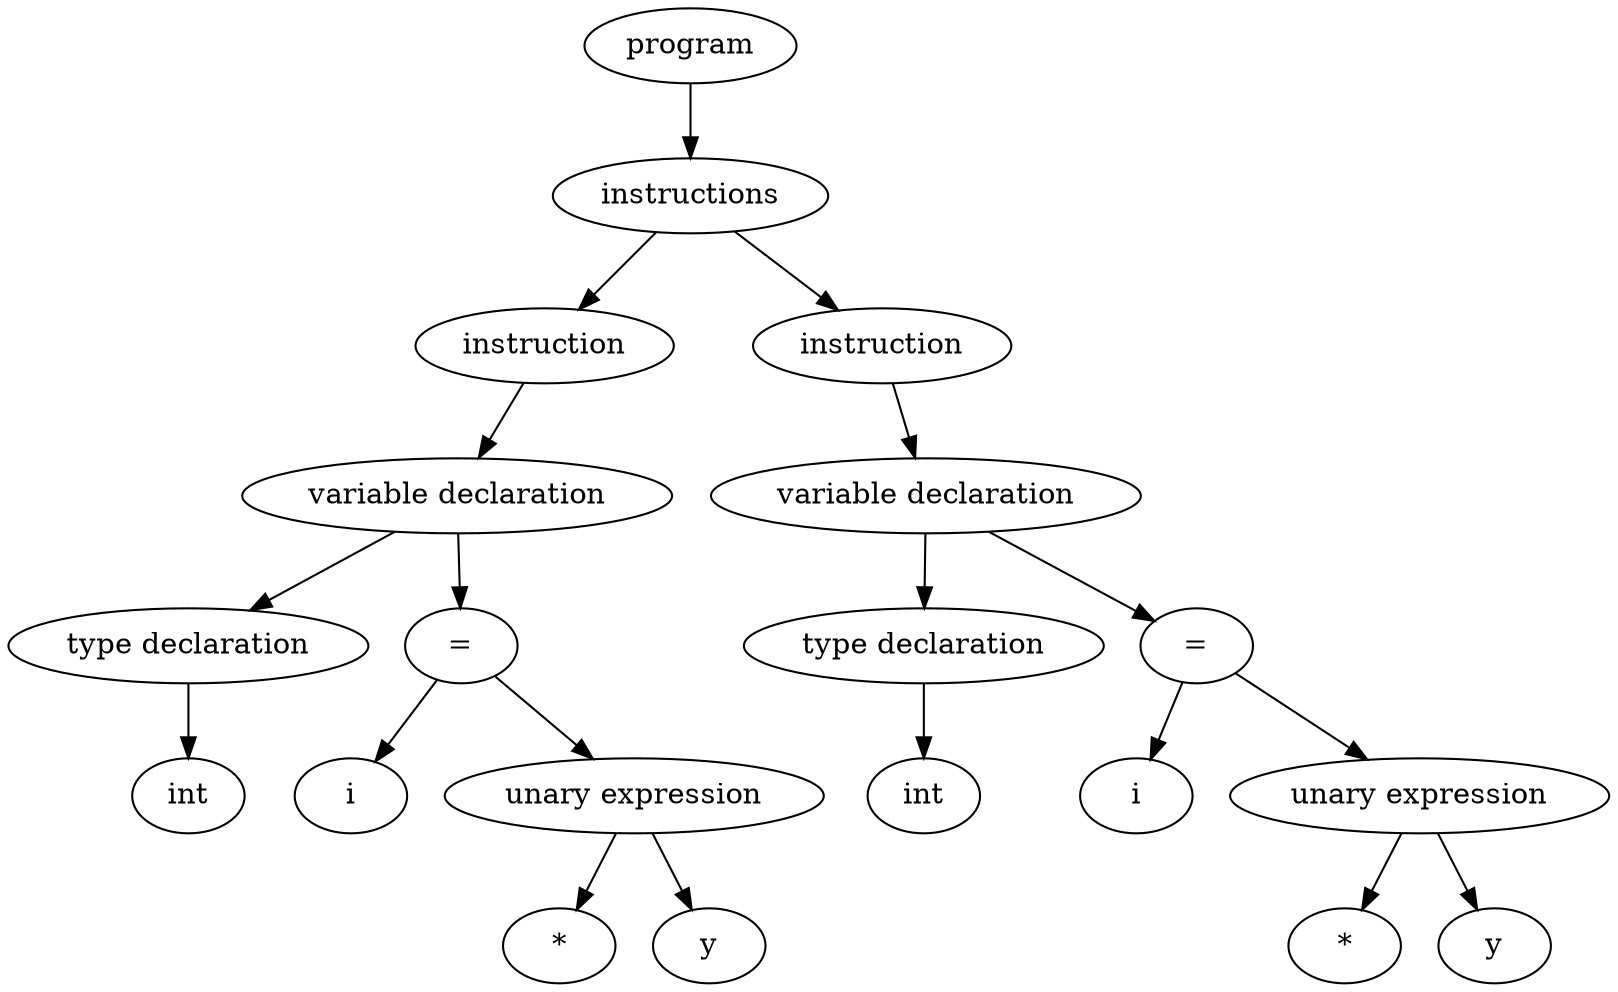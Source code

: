 digraph "Abstract Syntax Tree" {
	140519490624240 [label=int]
	140519490623808 -> 140519490624240
	140519490623808 [label="type declaration"]
	140519490622896 -> 140519490623808
	140519490623040 [label=i]
	140519490623664 -> 140519490623040
	140519490625056 [label="*"]
	140519490624960 -> 140519490625056
	140519490646560 [label=y]
	140519490624960 -> 140519490646560
	140519490624960 [label="unary expression"]
	140519490623664 -> 140519490624960
	140519490623664 [label="="]
	140519490622896 -> 140519490623664
	140519490622896 [label="variable declaration"]
	140519490624864 -> 140519490622896
	140519490624864 [label=instruction]
	140519490624816 -> 140519490624864
	140519490647136 [label=int]
	140519490646704 -> 140519490647136
	140519490646704 [label="type declaration"]
	140519490646128 -> 140519490646704
	140519490647472 [label=i]
	140519490646896 -> 140519490647472
	140519490647760 [label="*"]
	140519490647664 -> 140519490647760
	140519490648048 [label=y]
	140519490647664 -> 140519490648048
	140519490647664 [label="unary expression"]
	140519490646896 -> 140519490647664
	140519490646896 [label="="]
	140519490646128 -> 140519490646896
	140519490646128 [label="variable declaration"]
	140519490625344 -> 140519490646128
	140519490625344 [label=instruction]
	140519490624816 -> 140519490625344
	140519490624816 [label=instructions]
	140519490625104 -> 140519490624816
	140519490625104 [label=program]
}
